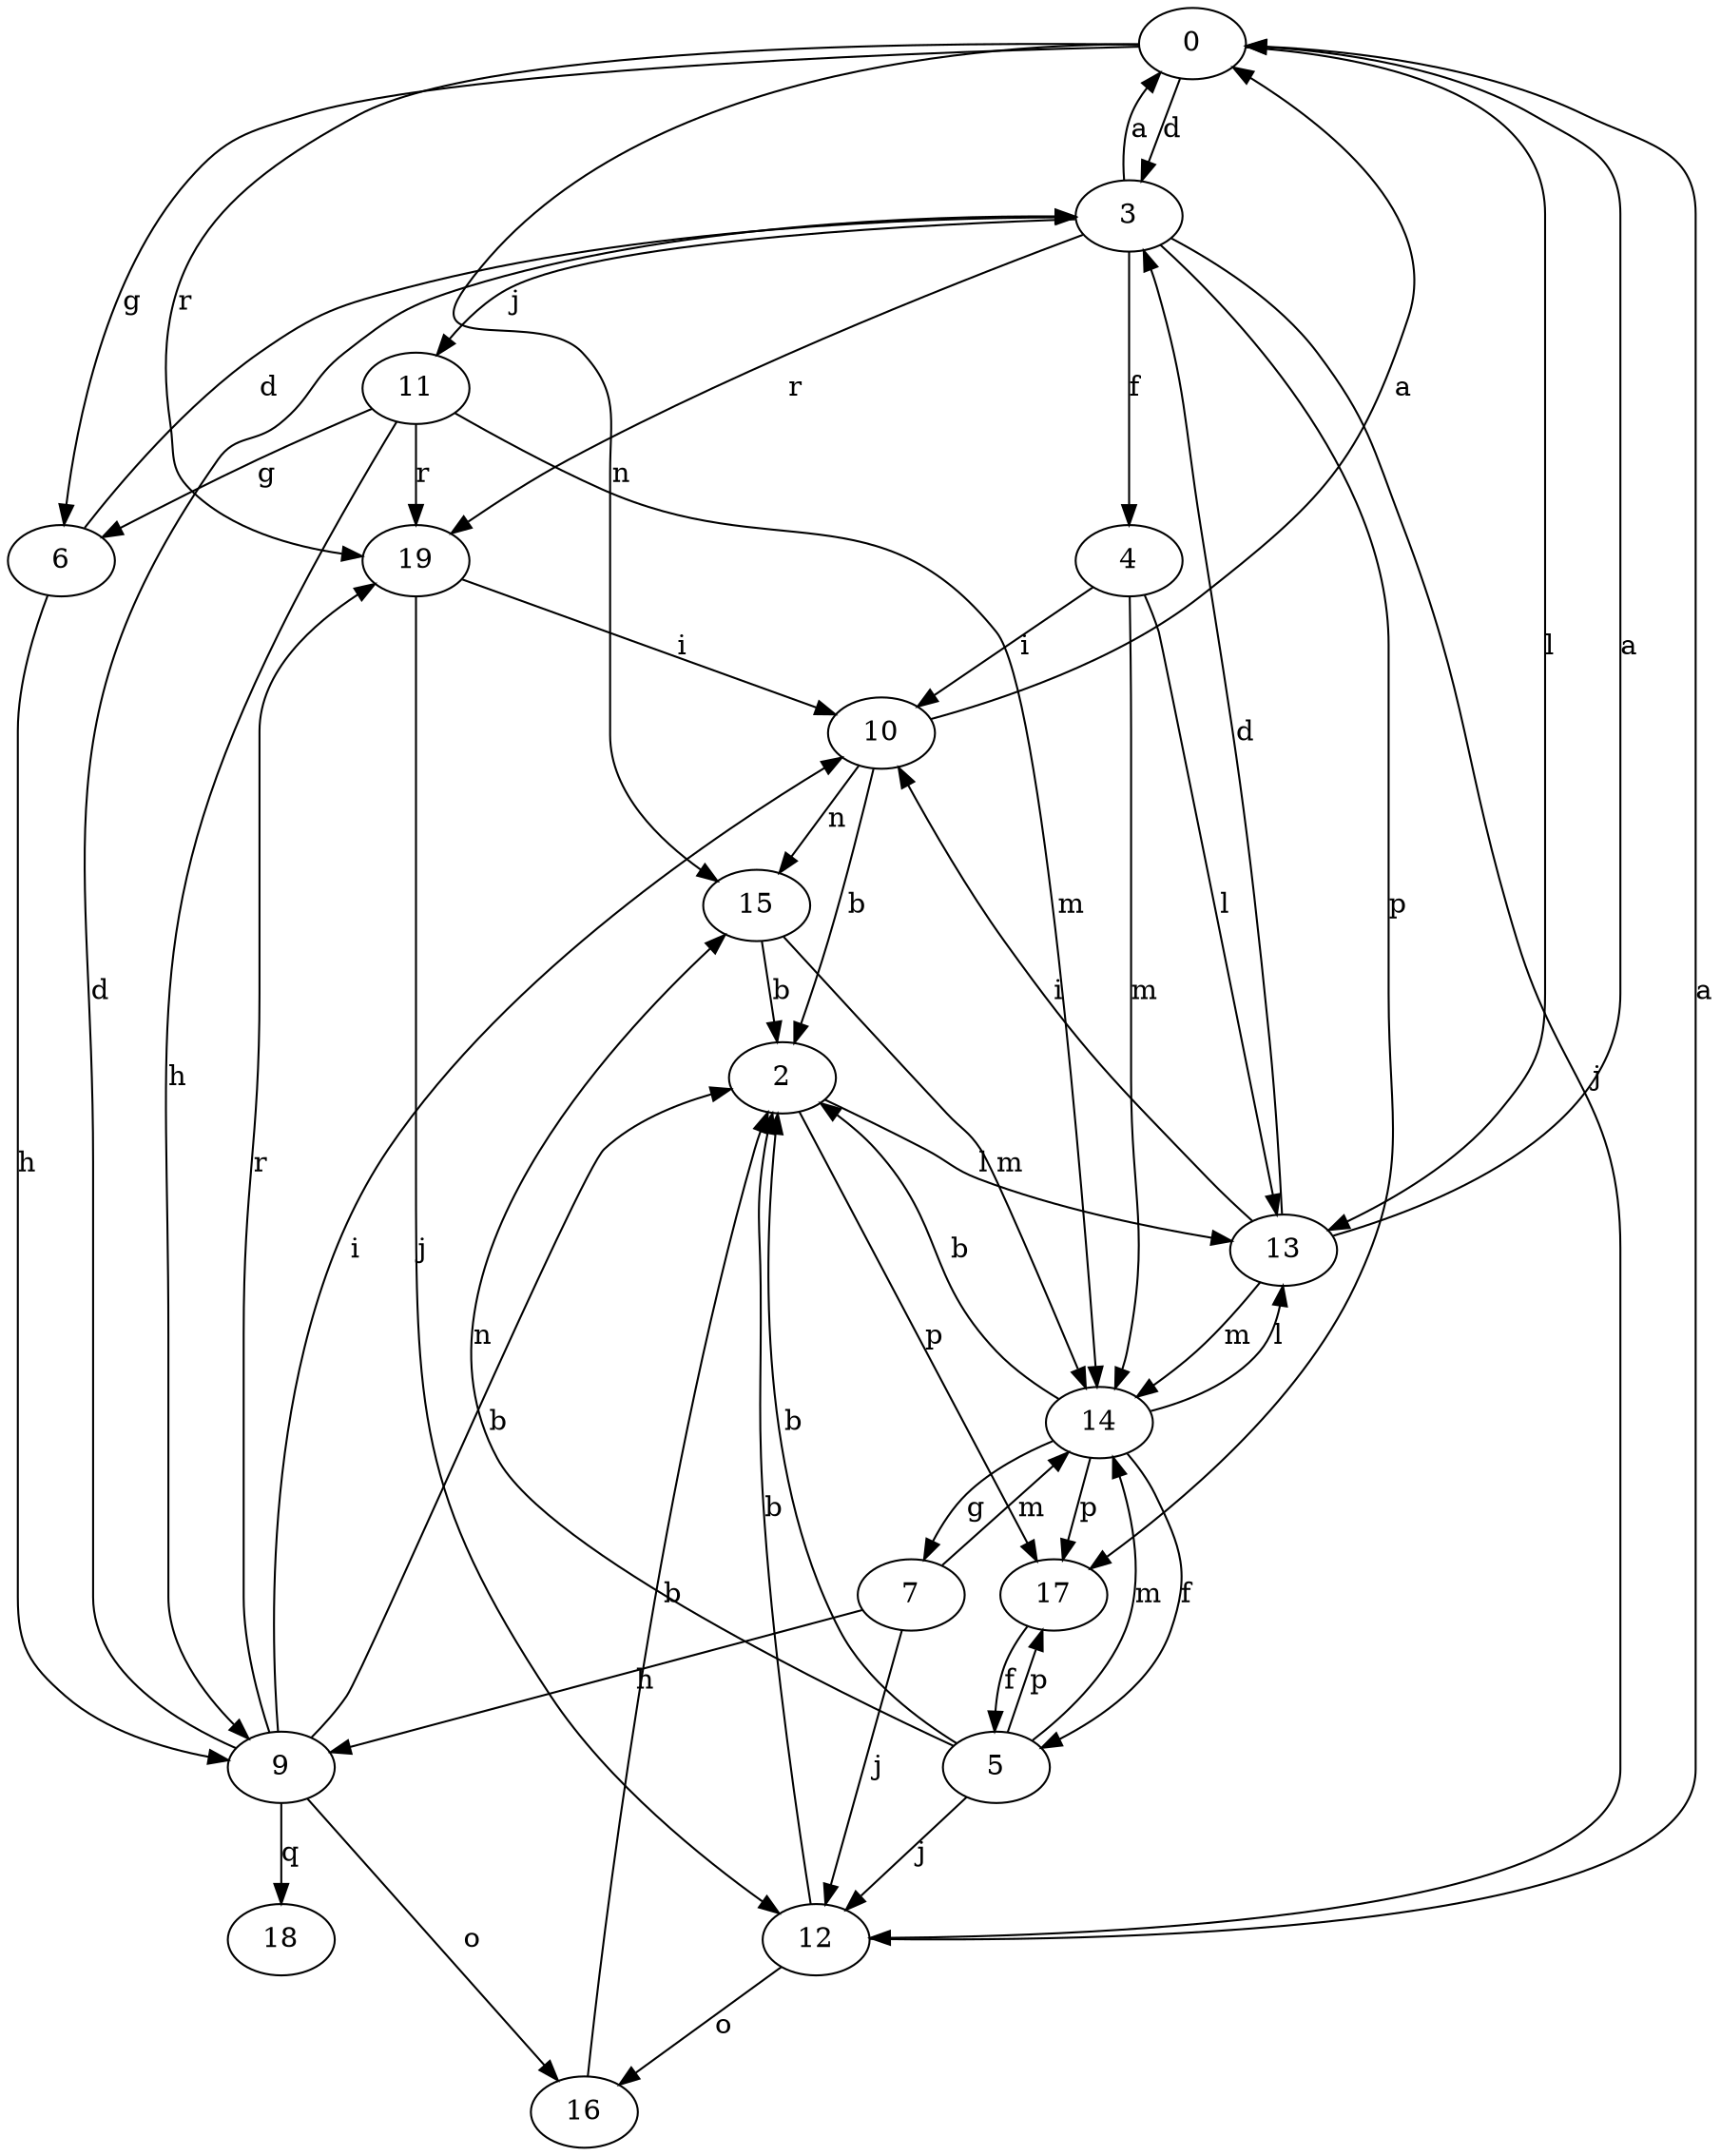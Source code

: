 strict digraph  {
0;
2;
3;
4;
5;
6;
7;
9;
10;
11;
12;
13;
14;
15;
16;
17;
18;
19;
0 -> 3  [label=d];
0 -> 6  [label=g];
0 -> 13  [label=l];
0 -> 15  [label=n];
0 -> 19  [label=r];
2 -> 13  [label=l];
2 -> 17  [label=p];
3 -> 0  [label=a];
3 -> 4  [label=f];
3 -> 11  [label=j];
3 -> 12  [label=j];
3 -> 17  [label=p];
3 -> 19  [label=r];
4 -> 10  [label=i];
4 -> 13  [label=l];
4 -> 14  [label=m];
5 -> 2  [label=b];
5 -> 12  [label=j];
5 -> 14  [label=m];
5 -> 15  [label=n];
5 -> 17  [label=p];
6 -> 3  [label=d];
6 -> 9  [label=h];
7 -> 9  [label=h];
7 -> 12  [label=j];
7 -> 14  [label=m];
9 -> 2  [label=b];
9 -> 3  [label=d];
9 -> 10  [label=i];
9 -> 16  [label=o];
9 -> 18  [label=q];
9 -> 19  [label=r];
10 -> 0  [label=a];
10 -> 2  [label=b];
10 -> 15  [label=n];
11 -> 6  [label=g];
11 -> 9  [label=h];
11 -> 14  [label=m];
11 -> 19  [label=r];
12 -> 0  [label=a];
12 -> 2  [label=b];
12 -> 16  [label=o];
13 -> 0  [label=a];
13 -> 3  [label=d];
13 -> 10  [label=i];
13 -> 14  [label=m];
14 -> 2  [label=b];
14 -> 5  [label=f];
14 -> 7  [label=g];
14 -> 13  [label=l];
14 -> 17  [label=p];
15 -> 2  [label=b];
15 -> 14  [label=m];
16 -> 2  [label=b];
17 -> 5  [label=f];
19 -> 10  [label=i];
19 -> 12  [label=j];
}
